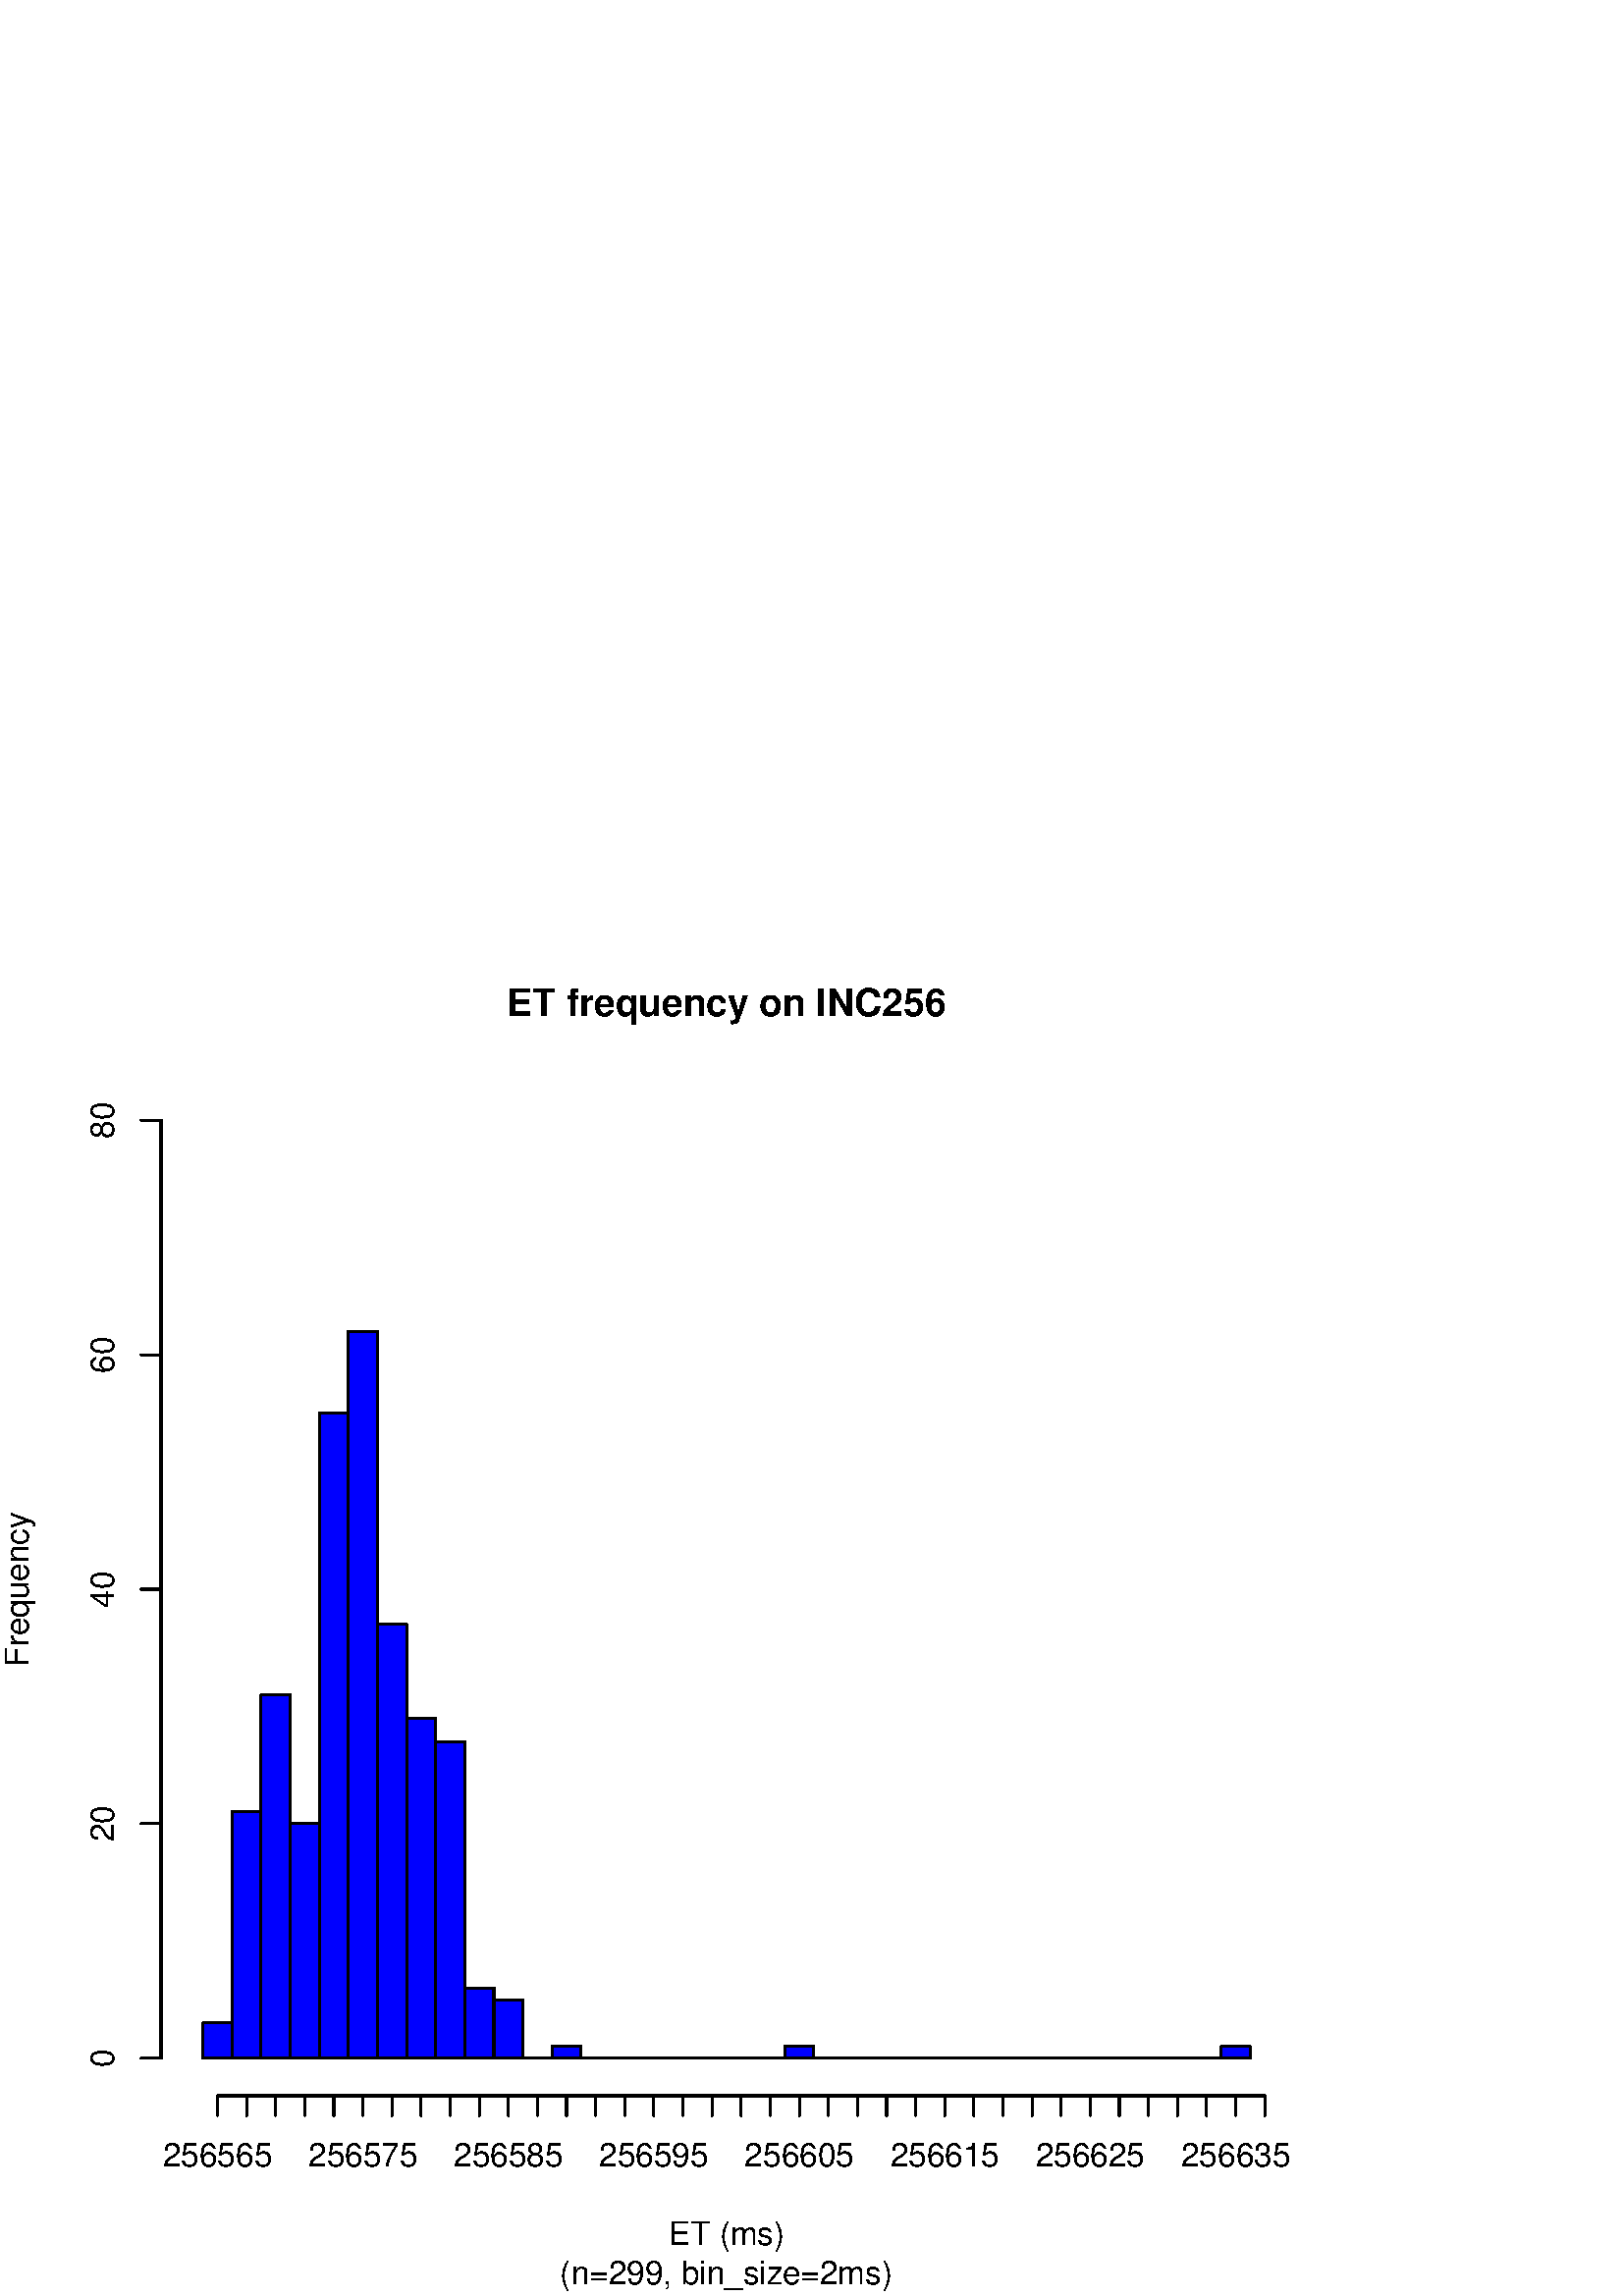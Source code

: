%!PS-Adobe-3.0 EPSF-3.0
%%DocumentNeededResources: font Helvetica
%%+ font Helvetica-Bold
%%+ font Helvetica-Oblique
%%+ font Helvetica-BoldOblique
%%+ font Symbol
%%Pages: (atend)
%%BoundingBox: 0 0 504 504
%%EndComments
%%BeginProlog
/bp  { gs sRGB gs } def
% begin .ps.prolog
/gs  { gsave } bind def
/gr  { grestore } bind def
/ep  { showpage gr gr } bind def
/m   { moveto } bind def
/l  { rlineto } bind def
/np  { newpath } bind def
/cp  { closepath } bind def
/f   { fill } bind def
/o   { stroke } bind def
/c   { newpath 0 360 arc } bind def
/r   { 4 2 roll moveto 1 copy 3 -1 roll exch 0 exch rlineto 0 rlineto -1 mul 0 exch rlineto closepath } bind def
/p1  { stroke } bind def
/p2  { gsave bg fill grestore newpath } bind def
/p3  { gsave bg fill grestore stroke } bind def
/p6  { gsave bg eofill grestore newpath } bind def
/p7  { gsave bg eofill grestore stroke } bind def
/t   { 5 -2 roll moveto gsave rotate
       1 index stringwidth pop
       mul neg 0 rmoveto show grestore } bind def
/ta  { 4 -2 roll moveto gsave rotate show } bind def
/tb  { 2 -1 roll 0 rmoveto show } bind def
/cl  { grestore gsave newpath 3 index 3 index moveto 1 index
       4 -1 roll lineto  exch 1 index lineto lineto
       closepath clip newpath } bind def
/rgb { setrgbcolor } bind def
/s   { scalefont setfont } bind def
% end   .ps.prolog
/sRGB { [ /CIEBasedABC
          << /DecodeLMN
               [ { dup 0.039 le
                        {12.923 div}
                        {0.055 add 1.055 div 2.4 exp }
                     ifelse
                 } bind dup dup
               ]
             /MatrixLMN [0.412 0.213 0.019
                         0.358 0.715 0.119
                         0.18 0.072 0.95]
             /WhitePoint [0.951 1.0 1.089]
           >>
         ] setcolorspace } bind def
/srgb { setcolor } bind def
%%IncludeResource: font Helvetica
/Helvetica findfont
dup length dict begin
  {1 index /FID ne {def} {pop pop} ifelse} forall
  /Encoding ISOLatin1Encoding def
  currentdict
  end
/Font1 exch definefont pop
%%IncludeResource: font Helvetica-Bold
/Helvetica-Bold findfont
dup length dict begin
  {1 index /FID ne {def} {pop pop} ifelse} forall
  /Encoding ISOLatin1Encoding def
  currentdict
  end
/Font2 exch definefont pop
%%IncludeResource: font Helvetica-Oblique
/Helvetica-Oblique findfont
dup length dict begin
  {1 index /FID ne {def} {pop pop} ifelse} forall
  /Encoding ISOLatin1Encoding def
  currentdict
  end
/Font3 exch definefont pop
%%IncludeResource: font Helvetica-BoldOblique
/Helvetica-BoldOblique findfont
dup length dict begin
  {1 index /FID ne {def} {pop pop} ifelse} forall
  /Encoding ISOLatin1Encoding def
  currentdict
  end
/Font4 exch definefont pop
%%IncludeResource: font Symbol
/Symbol findfont
dup length dict begin
  {1 index /FID ne {def} {pop pop} ifelse} forall
  currentdict
  end
/Font5 exch definefont pop
%%EndProlog
%%Page: 1 1
bp
0.00 0.00 504.00 504.00 cl
/Font2 findfont 14 s
0 0 0 srgb
185.88 469.45 (ET frequenc) 0 ta
-0.140 (y on INC256) tb gr
/Font1 findfont 12 s
205.37 4.32 (\(n=299, bin_siz) 0 ta
-0.180 (e=2ms\)) tb gr
266.40 18.72 (ET \(ms\)) .5 0 t
10.39 230.86 (Frequency) 0 90 t
0.00 0.00 504.00 504.00 cl
0 0 0 srgb
0.75 setlinewidth
[] 0 setdash
1 setlinecap
1 setlinejoin
10.00 setmiterlimit
np
59.04 87.20 m
0 344.00 l
o
np
59.04 87.20 m
-7.20 0 l
o
np
59.04 173.20 m
-7.20 0 l
o
np
59.04 259.20 m
-7.20 0 l
o
np
59.04 345.20 m
-7.20 0 l
o
np
59.04 431.20 m
-7.20 0 l
o
/Font1 findfont 12 s
41.76 87.20 (0) .5 90 t
41.76 173.20 (20) .5 90 t
41.76 259.20 (40) .5 90 t
41.76 345.20 (60) .5 90 t
41.76 431.20 (80) .5 90 t
59.04 73.44 473.76 444.96 cl
/bg { 0 0 1 srgb } def
0 0 0 srgb
0.75 setlinewidth
[] 0 setdash
1 setlinecap
1 setlinejoin
10.00 setmiterlimit
74.40 87.20 10.67 12.90 r p3
85.07 87.20 10.67 90.30 r p3
95.73 87.20 10.67 133.30 r p3
106.40 87.20 10.67 86.00 r p3
117.07 87.20 10.67 236.50 r p3
127.73 87.20 10.67 266.60 r p3
138.40 87.20 10.67 159.10 r p3
149.07 87.20 10.67 124.70 r p3
159.73 87.20 10.67 116.10 r p3
170.40 87.20 10.67 25.80 r p3
181.07 87.20 10.67 21.50 r p3
191.73 87.20 10.67 0.00 r p3
202.40 87.20 10.67 4.30 r p3
213.07 87.20 10.67 0.00 r p3
223.73 87.20 10.67 0.00 r p3
234.40 87.20 10.67 0.00 r p3
245.07 87.20 10.67 0.00 r p3
255.73 87.20 10.67 0.00 r p3
266.40 87.20 10.67 0.00 r p3
277.07 87.20 10.67 0.00 r p3
287.73 87.20 10.67 4.30 r p3
298.40 87.20 10.67 0.00 r p3
309.07 87.20 10.67 0.00 r p3
319.73 87.20 10.67 0.00 r p3
330.40 87.20 10.67 0.00 r p3
341.07 87.20 10.67 0.00 r p3
351.73 87.20 10.67 0.00 r p3
362.40 87.20 10.67 0.00 r p3
373.07 87.20 10.67 0.00 r p3
383.73 87.20 10.67 0.00 r p3
394.40 87.20 10.67 0.00 r p3
405.07 87.20 10.67 0.00 r p3
415.73 87.20 10.67 0.00 r p3
426.40 87.20 10.67 0.00 r p3
437.07 87.20 10.67 0.00 r p3
447.73 87.20 10.67 4.30 r p3
0.00 0.00 504.00 504.00 cl
0 0 0 srgb
0.75 setlinewidth
[] 0 setdash
1 setlinecap
1 setlinejoin
10.00 setmiterlimit
np
79.73 73.44 m
384.00 0 l
o
np
79.73 73.44 m
0 -7.20 l
o
np
90.40 73.44 m
0 -7.20 l
o
np
101.07 73.44 m
0 -7.20 l
o
np
111.73 73.44 m
0 -7.20 l
o
np
122.40 73.44 m
0 -7.20 l
o
np
133.07 73.44 m
0 -7.20 l
o
np
143.73 73.44 m
0 -7.20 l
o
np
154.40 73.44 m
0 -7.20 l
o
np
165.07 73.44 m
0 -7.20 l
o
np
175.73 73.44 m
0 -7.20 l
o
np
186.40 73.44 m
0 -7.20 l
o
np
197.07 73.44 m
0 -7.20 l
o
np
207.73 73.44 m
0 -7.20 l
o
np
218.40 73.44 m
0 -7.20 l
o
np
229.07 73.44 m
0 -7.20 l
o
np
239.73 73.44 m
0 -7.20 l
o
np
250.40 73.44 m
0 -7.20 l
o
np
261.07 73.44 m
0 -7.20 l
o
np
271.73 73.44 m
0 -7.20 l
o
np
282.40 73.44 m
0 -7.20 l
o
np
293.07 73.44 m
0 -7.20 l
o
np
303.73 73.44 m
0 -7.20 l
o
np
314.40 73.44 m
0 -7.20 l
o
np
325.07 73.44 m
0 -7.20 l
o
np
335.73 73.44 m
0 -7.20 l
o
np
346.40 73.44 m
0 -7.20 l
o
np
357.07 73.44 m
0 -7.20 l
o
np
367.73 73.44 m
0 -7.20 l
o
np
378.40 73.44 m
0 -7.20 l
o
np
389.07 73.44 m
0 -7.20 l
o
np
399.73 73.44 m
0 -7.20 l
o
np
410.40 73.44 m
0 -7.20 l
o
np
421.07 73.44 m
0 -7.20 l
o
np
431.73 73.44 m
0 -7.20 l
o
np
442.40 73.44 m
0 -7.20 l
o
np
453.07 73.44 m
0 -7.20 l
o
np
463.73 73.44 m
0 -7.20 l
o
/Font1 findfont 12 s
79.73 47.52 (256565) .5 0 t
133.07 47.52 (256575) .5 0 t
186.40 47.52 (256585) .5 0 t
239.73 47.52 (256595) .5 0 t
293.07 47.52 (256605) .5 0 t
346.40 47.52 (256615) .5 0 t
399.73 47.52 (256625) .5 0 t
453.07 47.52 (256635) .5 0 t
ep
%%Trailer
%%Pages: 1
%%EOF
